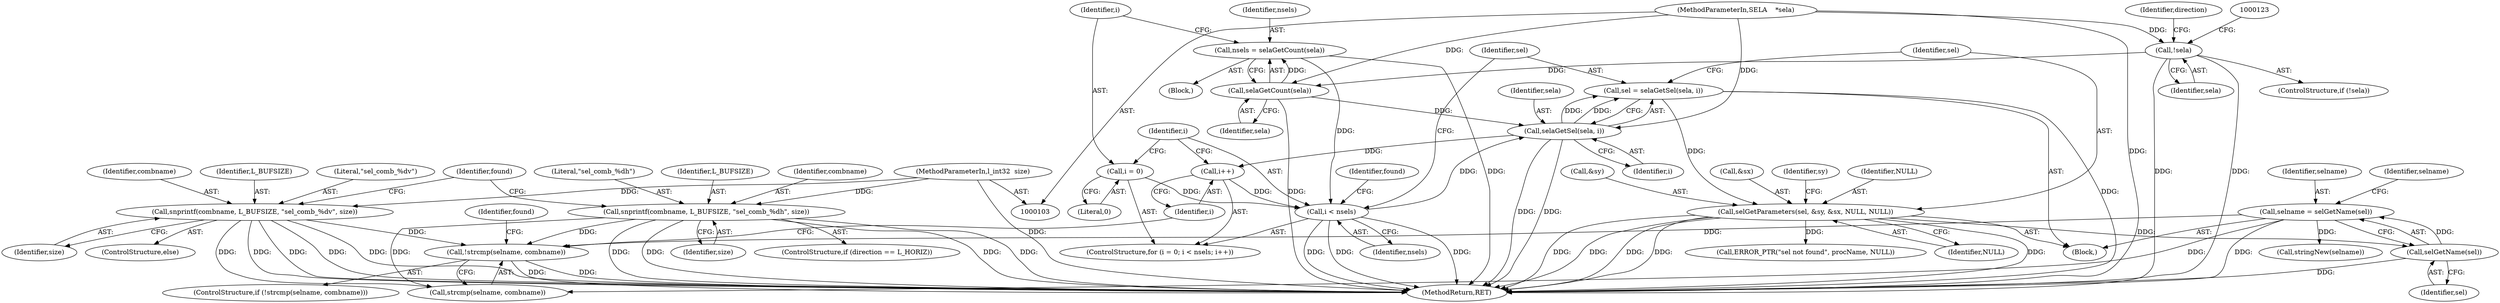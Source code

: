 digraph "0_leptonica_ee301cb2029db8a6289c5295daa42bba7715e99a_7@API" {
"1000202" [label="(Call,!strcmp(selname, combname))"];
"1000197" [label="(Call,selname = selGetName(sel))"];
"1000199" [label="(Call,selGetName(sel))"];
"1000180" [label="(Call,selGetParameters(sel, &sy, &sx, NULL, NULL))"];
"1000175" [label="(Call,sel = selaGetSel(sela, i))"];
"1000177" [label="(Call,selaGetSel(sela, i))"];
"1000163" [label="(Call,selaGetCount(sela))"];
"1000119" [label="(Call,!sela)"];
"1000104" [label="(MethodParameterIn,SELA    *sela)"];
"1000169" [label="(Call,i < nsels)"];
"1000166" [label="(Call,i = 0)"];
"1000172" [label="(Call,i++)"];
"1000161" [label="(Call,nsels = selaGetCount(sela))"];
"1000147" [label="(Call,snprintf(combname, L_BUFSIZE, \"sel_comb_%dh\", size))"];
"1000105" [label="(MethodParameterIn,l_int32  size)"];
"1000153" [label="(Call,snprintf(combname, L_BUFSIZE, \"sel_comb_%dv\", size))"];
"1000184" [label="(Call,&sx)"];
"1000220" [label="(Call,ERROR_PTR(\"sel not found\", procName, NULL))"];
"1000204" [label="(Identifier,selname)"];
"1000199" [label="(Call,selGetName(sel))"];
"1000182" [label="(Call,&sy)"];
"1000179" [label="(Identifier,i)"];
"1000163" [label="(Call,selaGetCount(sela))"];
"1000170" [label="(Identifier,i)"];
"1000151" [label="(Identifier,size)"];
"1000157" [label="(Identifier,size)"];
"1000197" [label="(Call,selname = selGetName(sel))"];
"1000167" [label="(Identifier,i)"];
"1000120" [label="(Identifier,sela)"];
"1000180" [label="(Call,selGetParameters(sel, &sy, &sx, NULL, NULL))"];
"1000166" [label="(Call,i = 0)"];
"1000212" [label="(Identifier,found)"];
"1000174" [label="(Block,)"];
"1000119" [label="(Call,!sela)"];
"1000178" [label="(Identifier,sela)"];
"1000118" [label="(ControlStructure,if (!sela))"];
"1000173" [label="(Identifier,i)"];
"1000191" [label="(Identifier,sy)"];
"1000186" [label="(Identifier,NULL)"];
"1000208" [label="(Identifier,found)"];
"1000147" [label="(Call,snprintf(combname, L_BUFSIZE, \"sel_comb_%dh\", size))"];
"1000176" [label="(Identifier,sel)"];
"1000187" [label="(Identifier,NULL)"];
"1000131" [label="(Identifier,direction)"];
"1000168" [label="(Literal,0)"];
"1000150" [label="(Literal,\"sel_comb_%dh\")"];
"1000152" [label="(ControlStructure,else)"];
"1000156" [label="(Literal,\"sel_comb_%dv\")"];
"1000200" [label="(Identifier,sel)"];
"1000159" [label="(Identifier,found)"];
"1000165" [label="(ControlStructure,for (i = 0; i < nsels; i++))"];
"1000149" [label="(Identifier,L_BUFSIZE)"];
"1000224" [label="(MethodReturn,RET)"];
"1000198" [label="(Identifier,selname)"];
"1000175" [label="(Call,sel = selaGetSel(sela, i))"];
"1000172" [label="(Call,i++)"];
"1000161" [label="(Call,nsels = selaGetCount(sela))"];
"1000107" [label="(Block,)"];
"1000214" [label="(Call,stringNew(selname))"];
"1000201" [label="(ControlStructure,if (!strcmp(selname, combname)))"];
"1000181" [label="(Identifier,sel)"];
"1000203" [label="(Call,strcmp(selname, combname))"];
"1000177" [label="(Call,selaGetSel(sela, i))"];
"1000148" [label="(Identifier,combname)"];
"1000202" [label="(Call,!strcmp(selname, combname))"];
"1000169" [label="(Call,i < nsels)"];
"1000164" [label="(Identifier,sela)"];
"1000171" [label="(Identifier,nsels)"];
"1000162" [label="(Identifier,nsels)"];
"1000143" [label="(ControlStructure,if (direction == L_HORIZ))"];
"1000154" [label="(Identifier,combname)"];
"1000155" [label="(Identifier,L_BUFSIZE)"];
"1000104" [label="(MethodParameterIn,SELA    *sela)"];
"1000153" [label="(Call,snprintf(combname, L_BUFSIZE, \"sel_comb_%dv\", size))"];
"1000105" [label="(MethodParameterIn,l_int32  size)"];
"1000202" -> "1000201"  [label="AST: "];
"1000202" -> "1000203"  [label="CFG: "];
"1000203" -> "1000202"  [label="AST: "];
"1000208" -> "1000202"  [label="CFG: "];
"1000173" -> "1000202"  [label="CFG: "];
"1000202" -> "1000224"  [label="DDG: "];
"1000202" -> "1000224"  [label="DDG: "];
"1000197" -> "1000202"  [label="DDG: "];
"1000147" -> "1000202"  [label="DDG: "];
"1000153" -> "1000202"  [label="DDG: "];
"1000197" -> "1000174"  [label="AST: "];
"1000197" -> "1000199"  [label="CFG: "];
"1000198" -> "1000197"  [label="AST: "];
"1000199" -> "1000197"  [label="AST: "];
"1000204" -> "1000197"  [label="CFG: "];
"1000197" -> "1000224"  [label="DDG: "];
"1000199" -> "1000197"  [label="DDG: "];
"1000197" -> "1000203"  [label="DDG: "];
"1000197" -> "1000214"  [label="DDG: "];
"1000199" -> "1000200"  [label="CFG: "];
"1000200" -> "1000199"  [label="AST: "];
"1000199" -> "1000224"  [label="DDG: "];
"1000180" -> "1000199"  [label="DDG: "];
"1000180" -> "1000174"  [label="AST: "];
"1000180" -> "1000187"  [label="CFG: "];
"1000181" -> "1000180"  [label="AST: "];
"1000182" -> "1000180"  [label="AST: "];
"1000184" -> "1000180"  [label="AST: "];
"1000186" -> "1000180"  [label="AST: "];
"1000187" -> "1000180"  [label="AST: "];
"1000191" -> "1000180"  [label="CFG: "];
"1000180" -> "1000224"  [label="DDG: "];
"1000180" -> "1000224"  [label="DDG: "];
"1000180" -> "1000224"  [label="DDG: "];
"1000180" -> "1000224"  [label="DDG: "];
"1000180" -> "1000224"  [label="DDG: "];
"1000175" -> "1000180"  [label="DDG: "];
"1000180" -> "1000220"  [label="DDG: "];
"1000175" -> "1000174"  [label="AST: "];
"1000175" -> "1000177"  [label="CFG: "];
"1000176" -> "1000175"  [label="AST: "];
"1000177" -> "1000175"  [label="AST: "];
"1000181" -> "1000175"  [label="CFG: "];
"1000175" -> "1000224"  [label="DDG: "];
"1000177" -> "1000175"  [label="DDG: "];
"1000177" -> "1000175"  [label="DDG: "];
"1000177" -> "1000179"  [label="CFG: "];
"1000178" -> "1000177"  [label="AST: "];
"1000179" -> "1000177"  [label="AST: "];
"1000177" -> "1000224"  [label="DDG: "];
"1000177" -> "1000224"  [label="DDG: "];
"1000177" -> "1000172"  [label="DDG: "];
"1000163" -> "1000177"  [label="DDG: "];
"1000104" -> "1000177"  [label="DDG: "];
"1000169" -> "1000177"  [label="DDG: "];
"1000163" -> "1000161"  [label="AST: "];
"1000163" -> "1000164"  [label="CFG: "];
"1000164" -> "1000163"  [label="AST: "];
"1000161" -> "1000163"  [label="CFG: "];
"1000163" -> "1000224"  [label="DDG: "];
"1000163" -> "1000161"  [label="DDG: "];
"1000119" -> "1000163"  [label="DDG: "];
"1000104" -> "1000163"  [label="DDG: "];
"1000119" -> "1000118"  [label="AST: "];
"1000119" -> "1000120"  [label="CFG: "];
"1000120" -> "1000119"  [label="AST: "];
"1000123" -> "1000119"  [label="CFG: "];
"1000131" -> "1000119"  [label="CFG: "];
"1000119" -> "1000224"  [label="DDG: "];
"1000119" -> "1000224"  [label="DDG: "];
"1000104" -> "1000119"  [label="DDG: "];
"1000104" -> "1000103"  [label="AST: "];
"1000104" -> "1000224"  [label="DDG: "];
"1000169" -> "1000165"  [label="AST: "];
"1000169" -> "1000171"  [label="CFG: "];
"1000170" -> "1000169"  [label="AST: "];
"1000171" -> "1000169"  [label="AST: "];
"1000176" -> "1000169"  [label="CFG: "];
"1000212" -> "1000169"  [label="CFG: "];
"1000169" -> "1000224"  [label="DDG: "];
"1000169" -> "1000224"  [label="DDG: "];
"1000169" -> "1000224"  [label="DDG: "];
"1000166" -> "1000169"  [label="DDG: "];
"1000172" -> "1000169"  [label="DDG: "];
"1000161" -> "1000169"  [label="DDG: "];
"1000166" -> "1000165"  [label="AST: "];
"1000166" -> "1000168"  [label="CFG: "];
"1000167" -> "1000166"  [label="AST: "];
"1000168" -> "1000166"  [label="AST: "];
"1000170" -> "1000166"  [label="CFG: "];
"1000172" -> "1000165"  [label="AST: "];
"1000172" -> "1000173"  [label="CFG: "];
"1000173" -> "1000172"  [label="AST: "];
"1000170" -> "1000172"  [label="CFG: "];
"1000161" -> "1000107"  [label="AST: "];
"1000162" -> "1000161"  [label="AST: "];
"1000167" -> "1000161"  [label="CFG: "];
"1000161" -> "1000224"  [label="DDG: "];
"1000147" -> "1000143"  [label="AST: "];
"1000147" -> "1000151"  [label="CFG: "];
"1000148" -> "1000147"  [label="AST: "];
"1000149" -> "1000147"  [label="AST: "];
"1000150" -> "1000147"  [label="AST: "];
"1000151" -> "1000147"  [label="AST: "];
"1000159" -> "1000147"  [label="CFG: "];
"1000147" -> "1000224"  [label="DDG: "];
"1000147" -> "1000224"  [label="DDG: "];
"1000147" -> "1000224"  [label="DDG: "];
"1000147" -> "1000224"  [label="DDG: "];
"1000105" -> "1000147"  [label="DDG: "];
"1000147" -> "1000203"  [label="DDG: "];
"1000105" -> "1000103"  [label="AST: "];
"1000105" -> "1000224"  [label="DDG: "];
"1000105" -> "1000153"  [label="DDG: "];
"1000153" -> "1000152"  [label="AST: "];
"1000153" -> "1000157"  [label="CFG: "];
"1000154" -> "1000153"  [label="AST: "];
"1000155" -> "1000153"  [label="AST: "];
"1000156" -> "1000153"  [label="AST: "];
"1000157" -> "1000153"  [label="AST: "];
"1000159" -> "1000153"  [label="CFG: "];
"1000153" -> "1000224"  [label="DDG: "];
"1000153" -> "1000224"  [label="DDG: "];
"1000153" -> "1000224"  [label="DDG: "];
"1000153" -> "1000224"  [label="DDG: "];
"1000153" -> "1000203"  [label="DDG: "];
}
